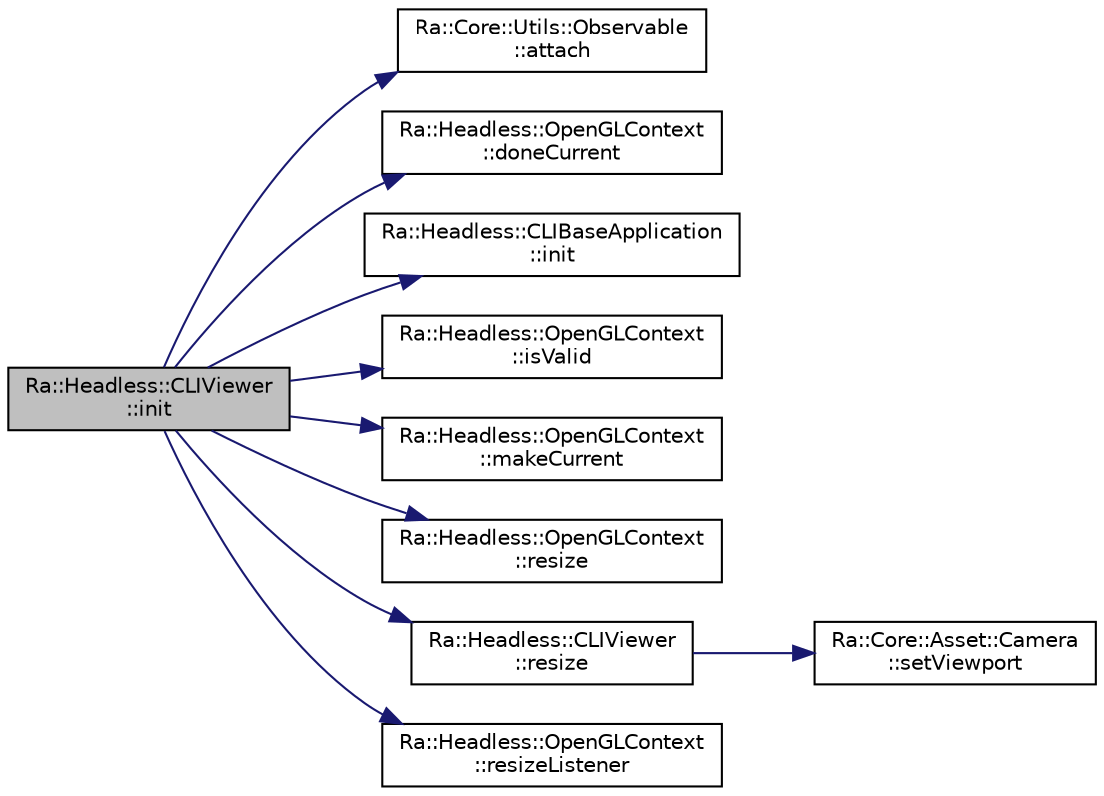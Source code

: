 digraph "Ra::Headless::CLIViewer::init"
{
 // INTERACTIVE_SVG=YES
 // LATEX_PDF_SIZE
  edge [fontname="Helvetica",fontsize="10",labelfontname="Helvetica",labelfontsize="10"];
  node [fontname="Helvetica",fontsize="10",shape=record];
  rankdir="LR";
  Node1 [label="Ra::Headless::CLIViewer\l::init",height=0.2,width=0.4,color="black", fillcolor="grey75", style="filled", fontcolor="black",tooltip="Application initialization method."];
  Node1 -> Node2 [color="midnightblue",fontsize="10",style="solid",fontname="Helvetica"];
  Node2 [label="Ra::Core::Utils::Observable\l::attach",height=0.2,width=0.4,color="black", fillcolor="white", style="filled",URL="$classRa_1_1Core_1_1Utils_1_1Observable.html#a4851931d5bedb5e17121a0ff806a9f6d",tooltip=" "];
  Node1 -> Node3 [color="midnightblue",fontsize="10",style="solid",fontname="Helvetica"];
  Node3 [label="Ra::Headless::OpenGLContext\l::doneCurrent",height=0.2,width=0.4,color="black", fillcolor="white", style="filled",URL="$group__context.html#ga294af2892fbb87ec8bd168ce5ca79353",tooltip="make the context inactive"];
  Node1 -> Node4 [color="midnightblue",fontsize="10",style="solid",fontname="Helvetica"];
  Node4 [label="Ra::Headless::CLIBaseApplication\l::init",height=0.2,width=0.4,color="black", fillcolor="white", style="filled",URL="$classRa_1_1Headless_1_1CLIBaseApplication.html#a0e897989bba7eefb0fc399ae5285cb85",tooltip=" "];
  Node1 -> Node5 [color="midnightblue",fontsize="10",style="solid",fontname="Helvetica"];
  Node5 [label="Ra::Headless::OpenGLContext\l::isValid",height=0.2,width=0.4,color="black", fillcolor="white", style="filled",URL="$group__context.html#ga13c2672a6b23eeb6ffe567ca8b473db8",tooltip="Check for validity of the context."];
  Node1 -> Node6 [color="midnightblue",fontsize="10",style="solid",fontname="Helvetica"];
  Node6 [label="Ra::Headless::OpenGLContext\l::makeCurrent",height=0.2,width=0.4,color="black", fillcolor="white", style="filled",URL="$group__context.html#ga74f9c0ec7ac494ff57d23d2cec737840",tooltip="make the context active"];
  Node1 -> Node7 [color="midnightblue",fontsize="10",style="solid",fontname="Helvetica"];
  Node7 [label="Ra::Headless::OpenGLContext\l::resize",height=0.2,width=0.4,color="black", fillcolor="white", style="filled",URL="$group__window.html#gaf9f083ad16a28f01dc9c35df9eb0dd0f",tooltip="Resize the window."];
  Node1 -> Node8 [color="midnightblue",fontsize="10",style="solid",fontname="Helvetica"];
  Node8 [label="Ra::Headless::CLIViewer\l::resize",height=0.2,width=0.4,color="black", fillcolor="white", style="filled",URL="$classRa_1_1Headless_1_1CLIViewer.html#aab5af7cd39e98fe6f423903abf7c42db",tooltip="Observer of the resize event on the OpenGLContext."];
  Node8 -> Node9 [color="midnightblue",fontsize="10",style="solid",fontname="Helvetica"];
  Node9 [label="Ra::Core::Asset::Camera\l::setViewport",height=0.2,width=0.4,color="black", fillcolor="white", style="filled",URL="$classRa_1_1Core_1_1Asset_1_1Camera.html#a05d8b61c4135de535eb61a6608fd33d6",tooltip="Change the viewport size. Also compute aspectRatio."];
  Node1 -> Node10 [color="midnightblue",fontsize="10",style="solid",fontname="Helvetica"];
  Node10 [label="Ra::Headless::OpenGLContext\l::resizeListener",height=0.2,width=0.4,color="black", fillcolor="white", style="filled",URL="$group__window.html#gadff6c4f7724292a9f553c6a67e205689",tooltip=" "];
}
